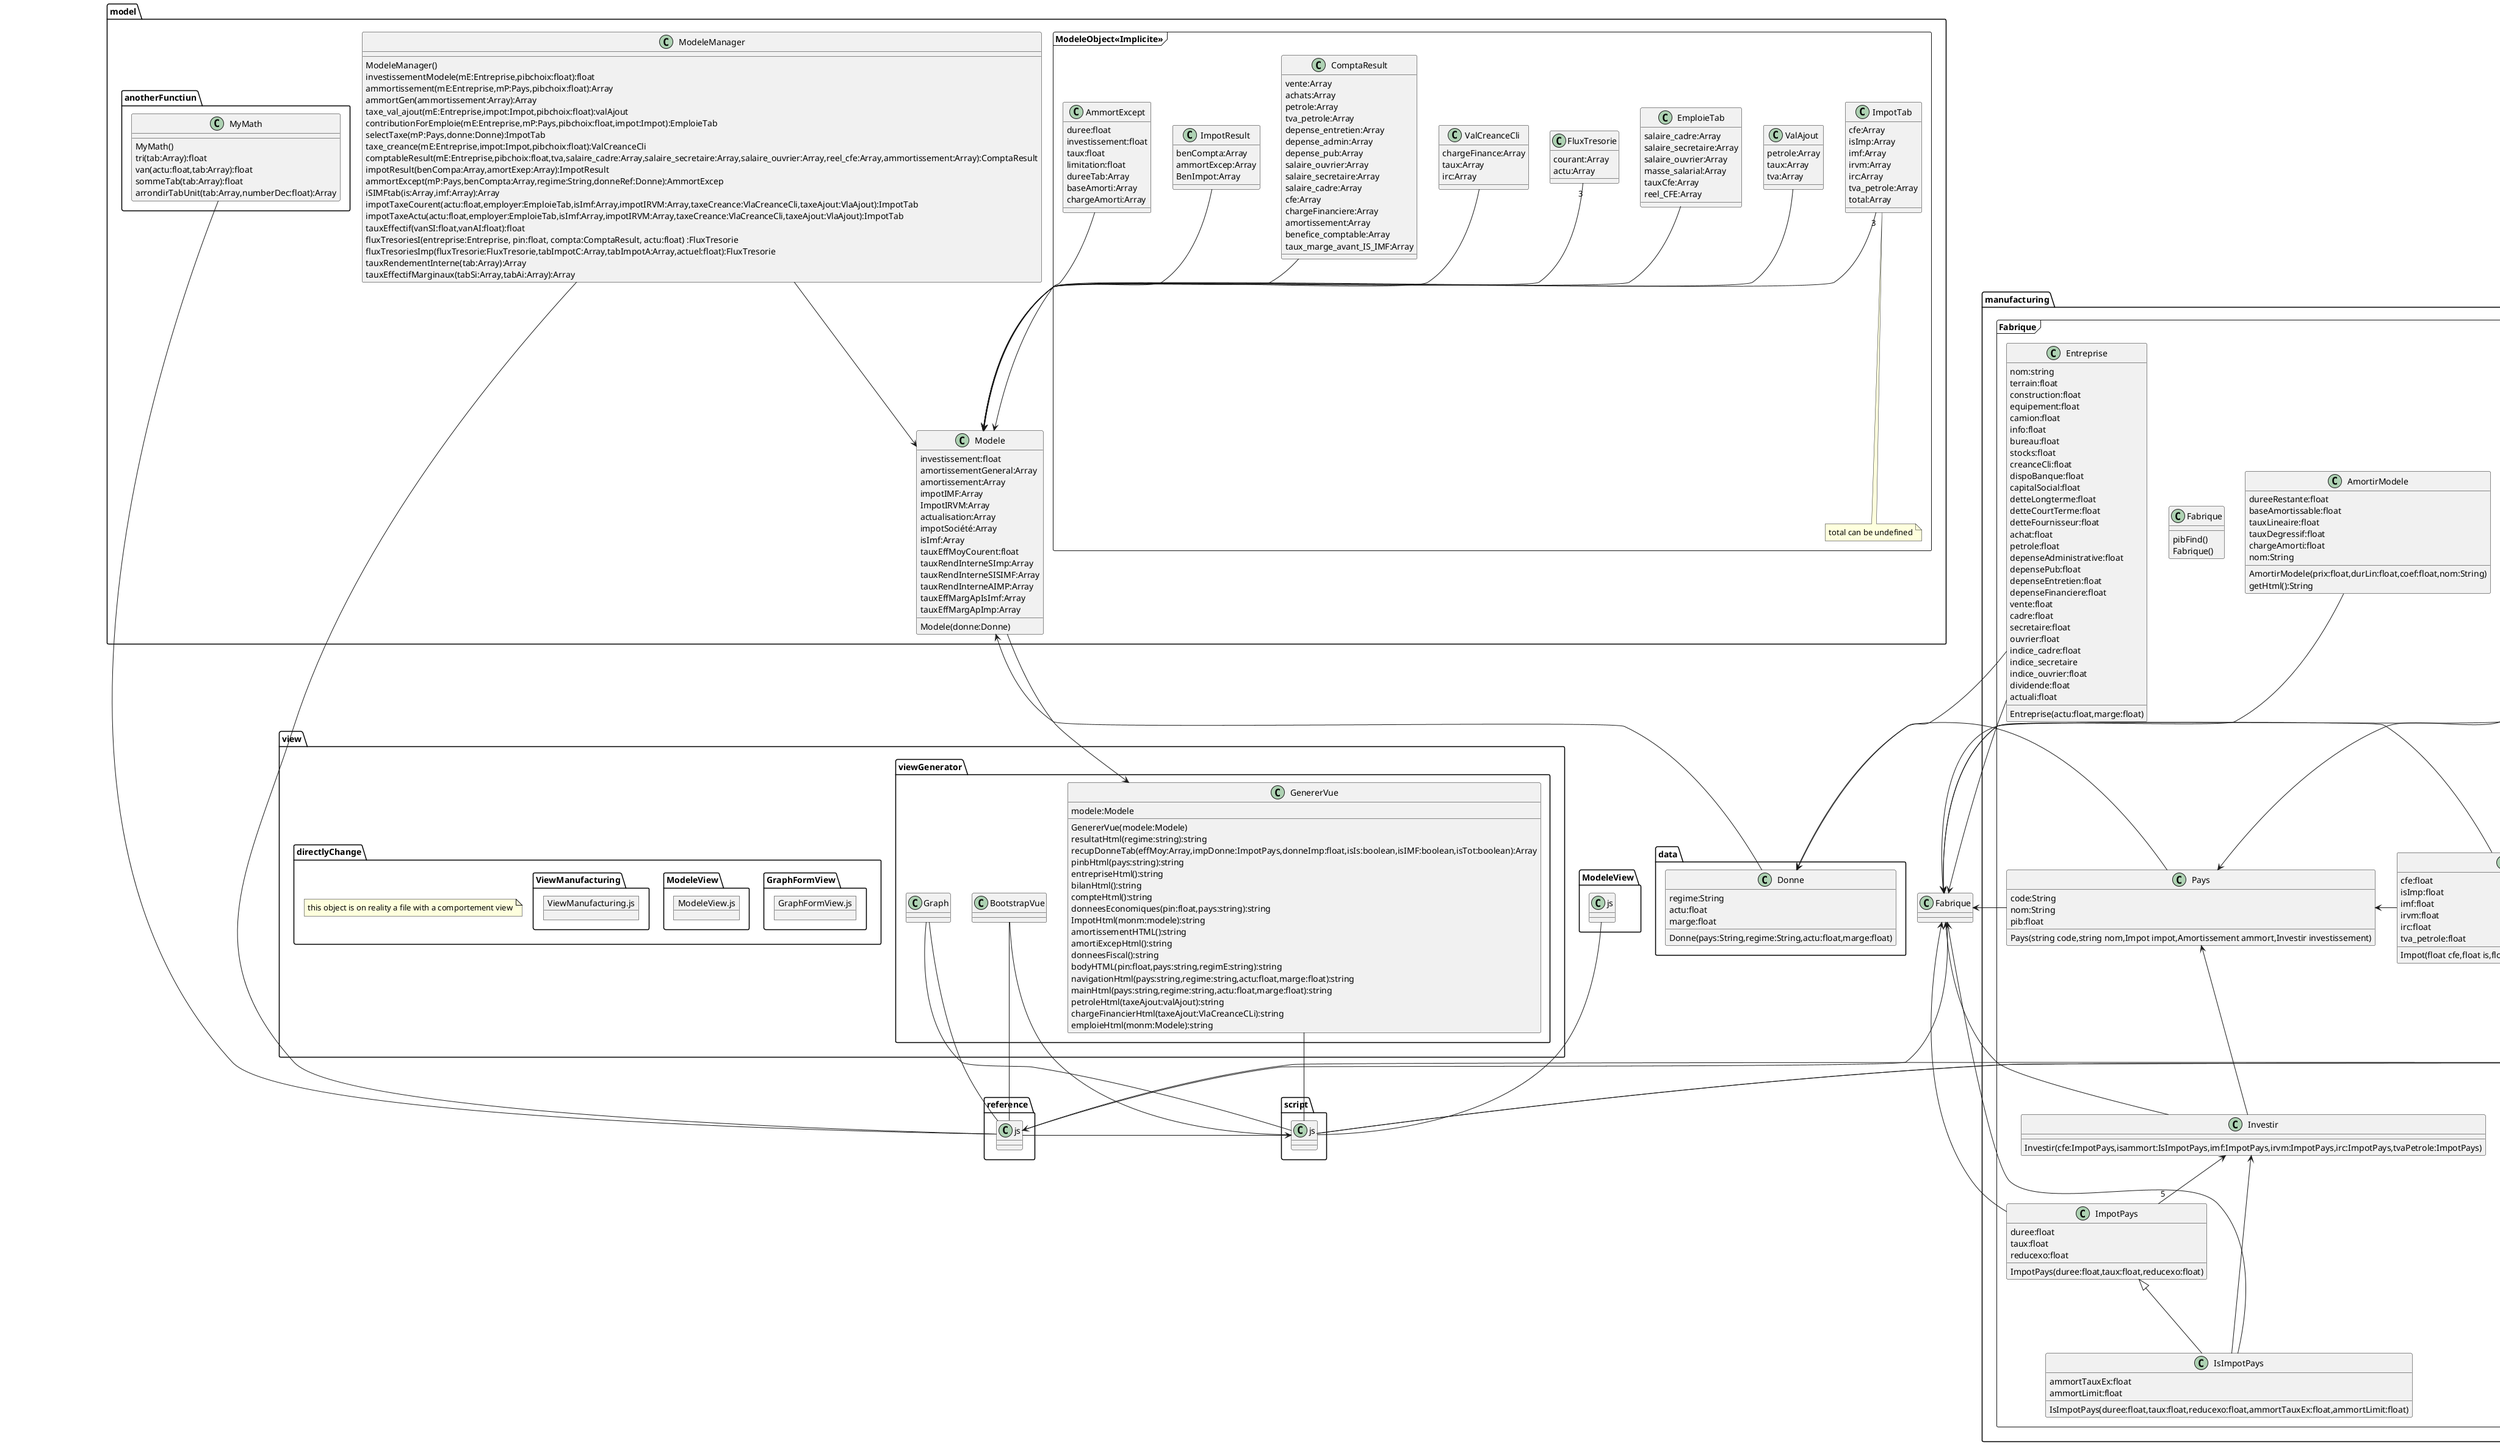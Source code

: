 @startUml

 package "start" <<folder>>{
      class Ref{
         Ref()
         donnerNomPays(code:string):string
         donnerCodePays(nom:string):string
      }
      Object reference.js
      Object script.js
  }
package "view" <<folder>>{
       package "viewGenerator" <<folder>>{
       class GenererVue{
                   GenererVue(modele:Modele)
                   modele:Modele
                   resultatHtml(regime:string):string
                   recupDonneTab(effMoy:Array,impDonne:ImpotPays,donneImp:float,isIs:boolean,isIMF:boolean,isTot:boolean):Array
                   pinbHtml(pays:string):string
                   entrepriseHtml():string
                   bilanHtml():string
                   compteHtml():string
                   donneesEconomiques(pin:float,pays:string):string
                   ImpotHtml(monm:modele):string
                   amortissementHTML():string
                   amortiExcepHtml():string
                   donneesFiscal():string
                   bodyHTML(pin:float,pays:string,regimE:string):string
                   navigationHtml(pays:string,regime:string,actu:float,marge:float):string
                   mainHtml(pays:string,regime:string,actu:float,marge:float):string
                   petroleHtml(taxeAjout:valAjout):string
                   chargeFinancierHtml(taxeAjout:VlaCreanceCLi):string
                   emploieHtml(monm:Modele):string


      }
       class BootstrapVue

       class Graph
       }
       package  "directlyChange" <<folder>>{
       Object GraphFormView.js
       Object ModeleView.js
       Object ViewManufacturing.js
       note as N1
            this object is on reality a file with a comportement view
           end note
       }

   }
package "data" <<folder>>{
    class Donne{
        regime:String
        actu:float
        marge:float
        Donne(pays:String,regime:String,actu:float,marge:float)
    }
}
 package "manufacturing" <<folder>>{
     package "Fabrique" <<frame>>{
         class Fabrique{
             pibFind()
             Fabrique()
         }
         class Pays{
            code:String
            nom:String
            pib:float
            Pays(string code,string nom,Impot impot,Amortissement ammort,Investir investissement)
         }
         class Impot{
             cfe:float
             isImp:float
             imf:float
             irvm:float
             irc:float
             tva_petrole:float
             Impot(float cfe,float is,float imf,float irvm,float tva_petrole)
         }
         class Ammortissement{
             construction:float
             equipement:float
             coefDegressif:float
             camion:float
             bureau:float
             Ammortissement(construction:float, equipement:float ,coedDegressif:float,camion:float,info:float,bureau:float)
         }
         class Entreprise{
             nom:string
             terrain:float
             construction:float
             equipement:float
             camion:float
             info:float
             bureau:float
             stocks:float
             creanceCli:float
             dispoBanque:float
             capitalSocial:float
             detteLongterme:float
             detteCourtTerme:float
             detteFournisseur:float
             achat:float
             petrole:float
             depenseAdministrative:float
             depensePub:float
             depenseEntretien:float
             depenseFinanciere:float
             vente:float
             cadre:float
             secretaire:float
             ouvrier:float
             indice_cadre:float
             indice_secretaire
             indice_ouvrier:float
             dividende:float
             actuali:float
             Entreprise(actu:float,marge:float)
         }
         class Investir{

             Investir(cfe:ImpotPays,isammort:IsImpotPays,imf:ImpotPays,irvm:ImpotPays,irc:ImpotPays,tvaPetrole:ImpotPays)
         }
         class ImpotPays{
             duree:float
             taux:float
             reducexo:float
             ImpotPays(duree:float,taux:float,reducexo:float)
         }
         class IsImpotPays{
             ammortTauxEx:float
             ammortLimit:float
             IsImpotPays(duree:float,taux:float,reducexo:float,ammortTauxEx:float,ammortLimit:float)
         }
         class AmortirModele{
             AmortirModele(prix:float,durLin:float,coef:float,nom:String)
             dureeRestante:float
             baseAmortissable:float
             tauxLineaire:float
             tauxDegressif:float
             chargeAmorti:float
             nom:String
             getHtml():String
         }
     }
 }



 package "model" <<folder>>{
     package "anotherFunctiun" <<folder>>{
         class MyMath{
            MyMath()
            tri(tab:Array):float
            van(actu:float,tab:Array):float
            sommeTab(tab:Array):float
            arrondirTabUnit(tab:Array,numberDec:float):Array
         }
     }

     package "ModeleObject<<Implicite>>" <<frame>>{
        class ValAjout{
            petrole:Array
            taux:Array
            tva:Array
        }
        class ImpotResult{
            benCompta:Array
            ammortExcep:Array
            BenImpot:Array
         }
        class ValCreanceCli{
            chargeFinance:Array
            taux:Array
            irc:Array
        }
        class ComptaResult{
            vente:Array
            achats:Array
            petrole:Array
            tva_petrole:Array
            depense_entretien:Array
            depense_admin:Array
            depense_pub:Array
            salaire_ouvrier:Array
            salaire_secretaire:Array
            salaire_cadre:Array
            cfe:Array
            chargeFinanciere:Array
            amortissement:Array
            benefice_comptable:Array
            taux_marge_avant_IS_IMF:Array

        }
        class EmploieTab{
            salaire_cadre:Array
            salaire_secretaire:Array
            salaire_ouvrier:Array
            masse_salarial:Array
            tauxCfe:Array
            reel_CFE:Array
        }
        class ImpotTab{
            cfe:Array
            isImp:Array
            imf:Array
            irvm:Array
            irc:Array
            tva_petrole:Array
            total:Array
        }
        note bottom: total can be undefined
        class AmmortExcept{
            duree:float
            investissement:float
            taux:float
            limitation:float
            dureeTab:Array
            baseAmorti:Array
            chargeAmorti:Array
        }
        class FluxTresorie{
            courant:Array
            actu:Array
        }
     }

         class Modele{
                Modele(donne:Donne)
                investissement:float
                amortissementGeneral:Array
                amortissement:Array
                impotIMF:Array
                ImpotIRVM:Array
                actualisation:Array
                impotSociété:Array
                isImf:Array
                tauxEffMoyCourent:float
                tauxRendInterneSImp:Array
                tauxRendInterneSISIMF:Array
                tauxRendInterneAIMP:Array
                tauxEffMargApIsImf:Array
                tauxEffMargApImp:Array

             }
     class ModeleManager{
             ModeleManager()
             investissementModele(mE:Entreprise,pibchoix:float):float
             ammortissement(mE:Entreprise,mP:Pays,pibchoix:float):Array
             ammortGen(ammortissement:Array):Array
             taxe_val_ajout(mE:Entreprise,impot:Impot,pibchoix:float):valAjout
             contributionForEmploie(mE:Entreprise,mP:Pays,pibchoix:float,impot:Impot):EmploieTab
             selectTaxe(mP:Pays,donne:Donne):ImpotTab
             taxe_creance(mE:Entreprise,impot:Impot,pibchoix:float):ValCreanceCli
             comptableResult(mE:Entreprise,pibchoix:float,tva,salaire_cadre:Array,salaire_secretaire:Array,salaire_ouvrier:Array,reel_cfe:Array,ammortissement:Array):ComptaResult
             impotResult(benCompa:Array,amortExep:Array):ImpotResult
             ammortExcept(mP:Pays,benCompta:Array,regime:String,donneRef:Donne):AmmortExcep
             iSIMFtab(is:Array,imf:Array):Array
             impotTaxeCourent(actu:float,employer:EmploieTab,isImf:Array,impotIRVM:Array,taxeCreance:VlaCreanceCli,taxeAjout:VlaAjout):ImpotTab
             impotTaxeActu(actu:float,employer:EmploieTab,isImf:Array,impotIRVM:Array,taxeCreance:VlaCreanceCli,taxeAjout:VlaAjout):ImpotTab
             tauxEffectif(vanSI:float,vanAI:float):float
             fluxTresoriesI(entreprise:Entreprise, pin:float, compta:ComptaResult, actu:float) :FluxTresorie
             fluxTresoriesImp(fluxTresorie:FluxTresorie,tabImpotC:Array,tabImpotA:Array,actuel:float):FluxTresorie
             tauxRendementInterne(tab:Array):Array
             tauxEffectifMarginaux(tabSi:Array,tabAi:Array):Array
             }
 }
  ValAjout-->Modele
  EmploieTab->Modele
  FluxTresorie "3"->Modele
  ImpotTab"3"->Modele
  ValCreanceCli->Modele
  ComptaResult->Modele
  ImpotResult->Modele
  AmmortExcept->Modele
  ModeleManager-down->Modele
  script.js-up-ModeleView.js
  script.js-GraphFormView.js
  script.js-ViewManufacturing.js
  Entreprise-left->Donne
  Donne-up->Modele
  Fabrique-down-reference.js
  Ref->reference.js
  Graph-down-reference.js
  MyMath-up-reference.js
  ModeleManager-up-reference.js
  Modele-down->GenererVue
  BootstrapVue-down-reference.js
  Impot-left->Pays
  reference.js->script.js
  Ammortissement -down->Pays
  Investir -up->Pays
  ImpotPays "5"-up->Investir
  IsImpotPays -up->Investir
  IsImpotPays -up--|>ImpotPays
  Pays-left->Fabrique
  Impot-left->Fabrique
  script.js-GenererVue
  Entreprise-right->Fabrique
  AmortirModele-down->Fabrique
  Investir-up->Fabrique
  ImpotPays-up->Fabrique
  IsImpotPays-up->Fabrique
  Ammortissement->Fabrique
  Pays->Donne
  script.js-up-Graph
  script.js-up-BootstrapVue
@enduml
